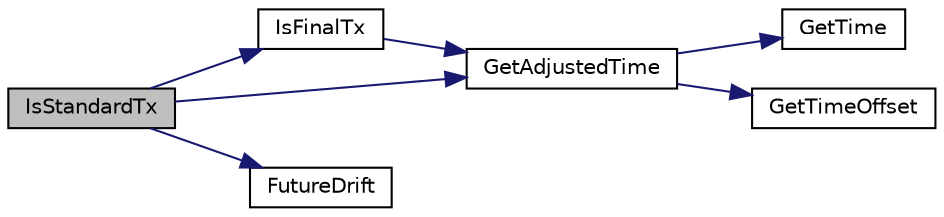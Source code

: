 digraph "IsStandardTx"
{
  edge [fontname="Helvetica",fontsize="10",labelfontname="Helvetica",labelfontsize="10"];
  node [fontname="Helvetica",fontsize="10",shape=record];
  rankdir="LR";
  Node294 [label="IsStandardTx",height=0.2,width=0.4,color="black", fillcolor="grey75", style="filled", fontcolor="black"];
  Node294 -> Node295 [color="midnightblue",fontsize="10",style="solid",fontname="Helvetica"];
  Node295 [label="IsFinalTx",height=0.2,width=0.4,color="black", fillcolor="white", style="filled",URL="$main_8cpp.html#adc332cd7ac94e639bb4239618341be19"];
  Node295 -> Node296 [color="midnightblue",fontsize="10",style="solid",fontname="Helvetica"];
  Node296 [label="GetAdjustedTime",height=0.2,width=0.4,color="black", fillcolor="white", style="filled",URL="$util_8cpp.html#a09f81b9c7650f898cf3cf305b87547e6"];
  Node296 -> Node297 [color="midnightblue",fontsize="10",style="solid",fontname="Helvetica"];
  Node297 [label="GetTime",height=0.2,width=0.4,color="black", fillcolor="white", style="filled",URL="$util_8cpp.html#a46fac5fba8ba905b5f9acb364f5d8c6f"];
  Node296 -> Node298 [color="midnightblue",fontsize="10",style="solid",fontname="Helvetica"];
  Node298 [label="GetTimeOffset",height=0.2,width=0.4,color="black", fillcolor="white", style="filled",URL="$util_8cpp.html#a50ca5344c75631267633f15cfe5e983e"];
  Node294 -> Node299 [color="midnightblue",fontsize="10",style="solid",fontname="Helvetica"];
  Node299 [label="FutureDrift",height=0.2,width=0.4,color="black", fillcolor="white", style="filled",URL="$main_8h.html#a045ec5542eb6a9e00055faf0d548f2bb"];
  Node294 -> Node296 [color="midnightblue",fontsize="10",style="solid",fontname="Helvetica"];
}
